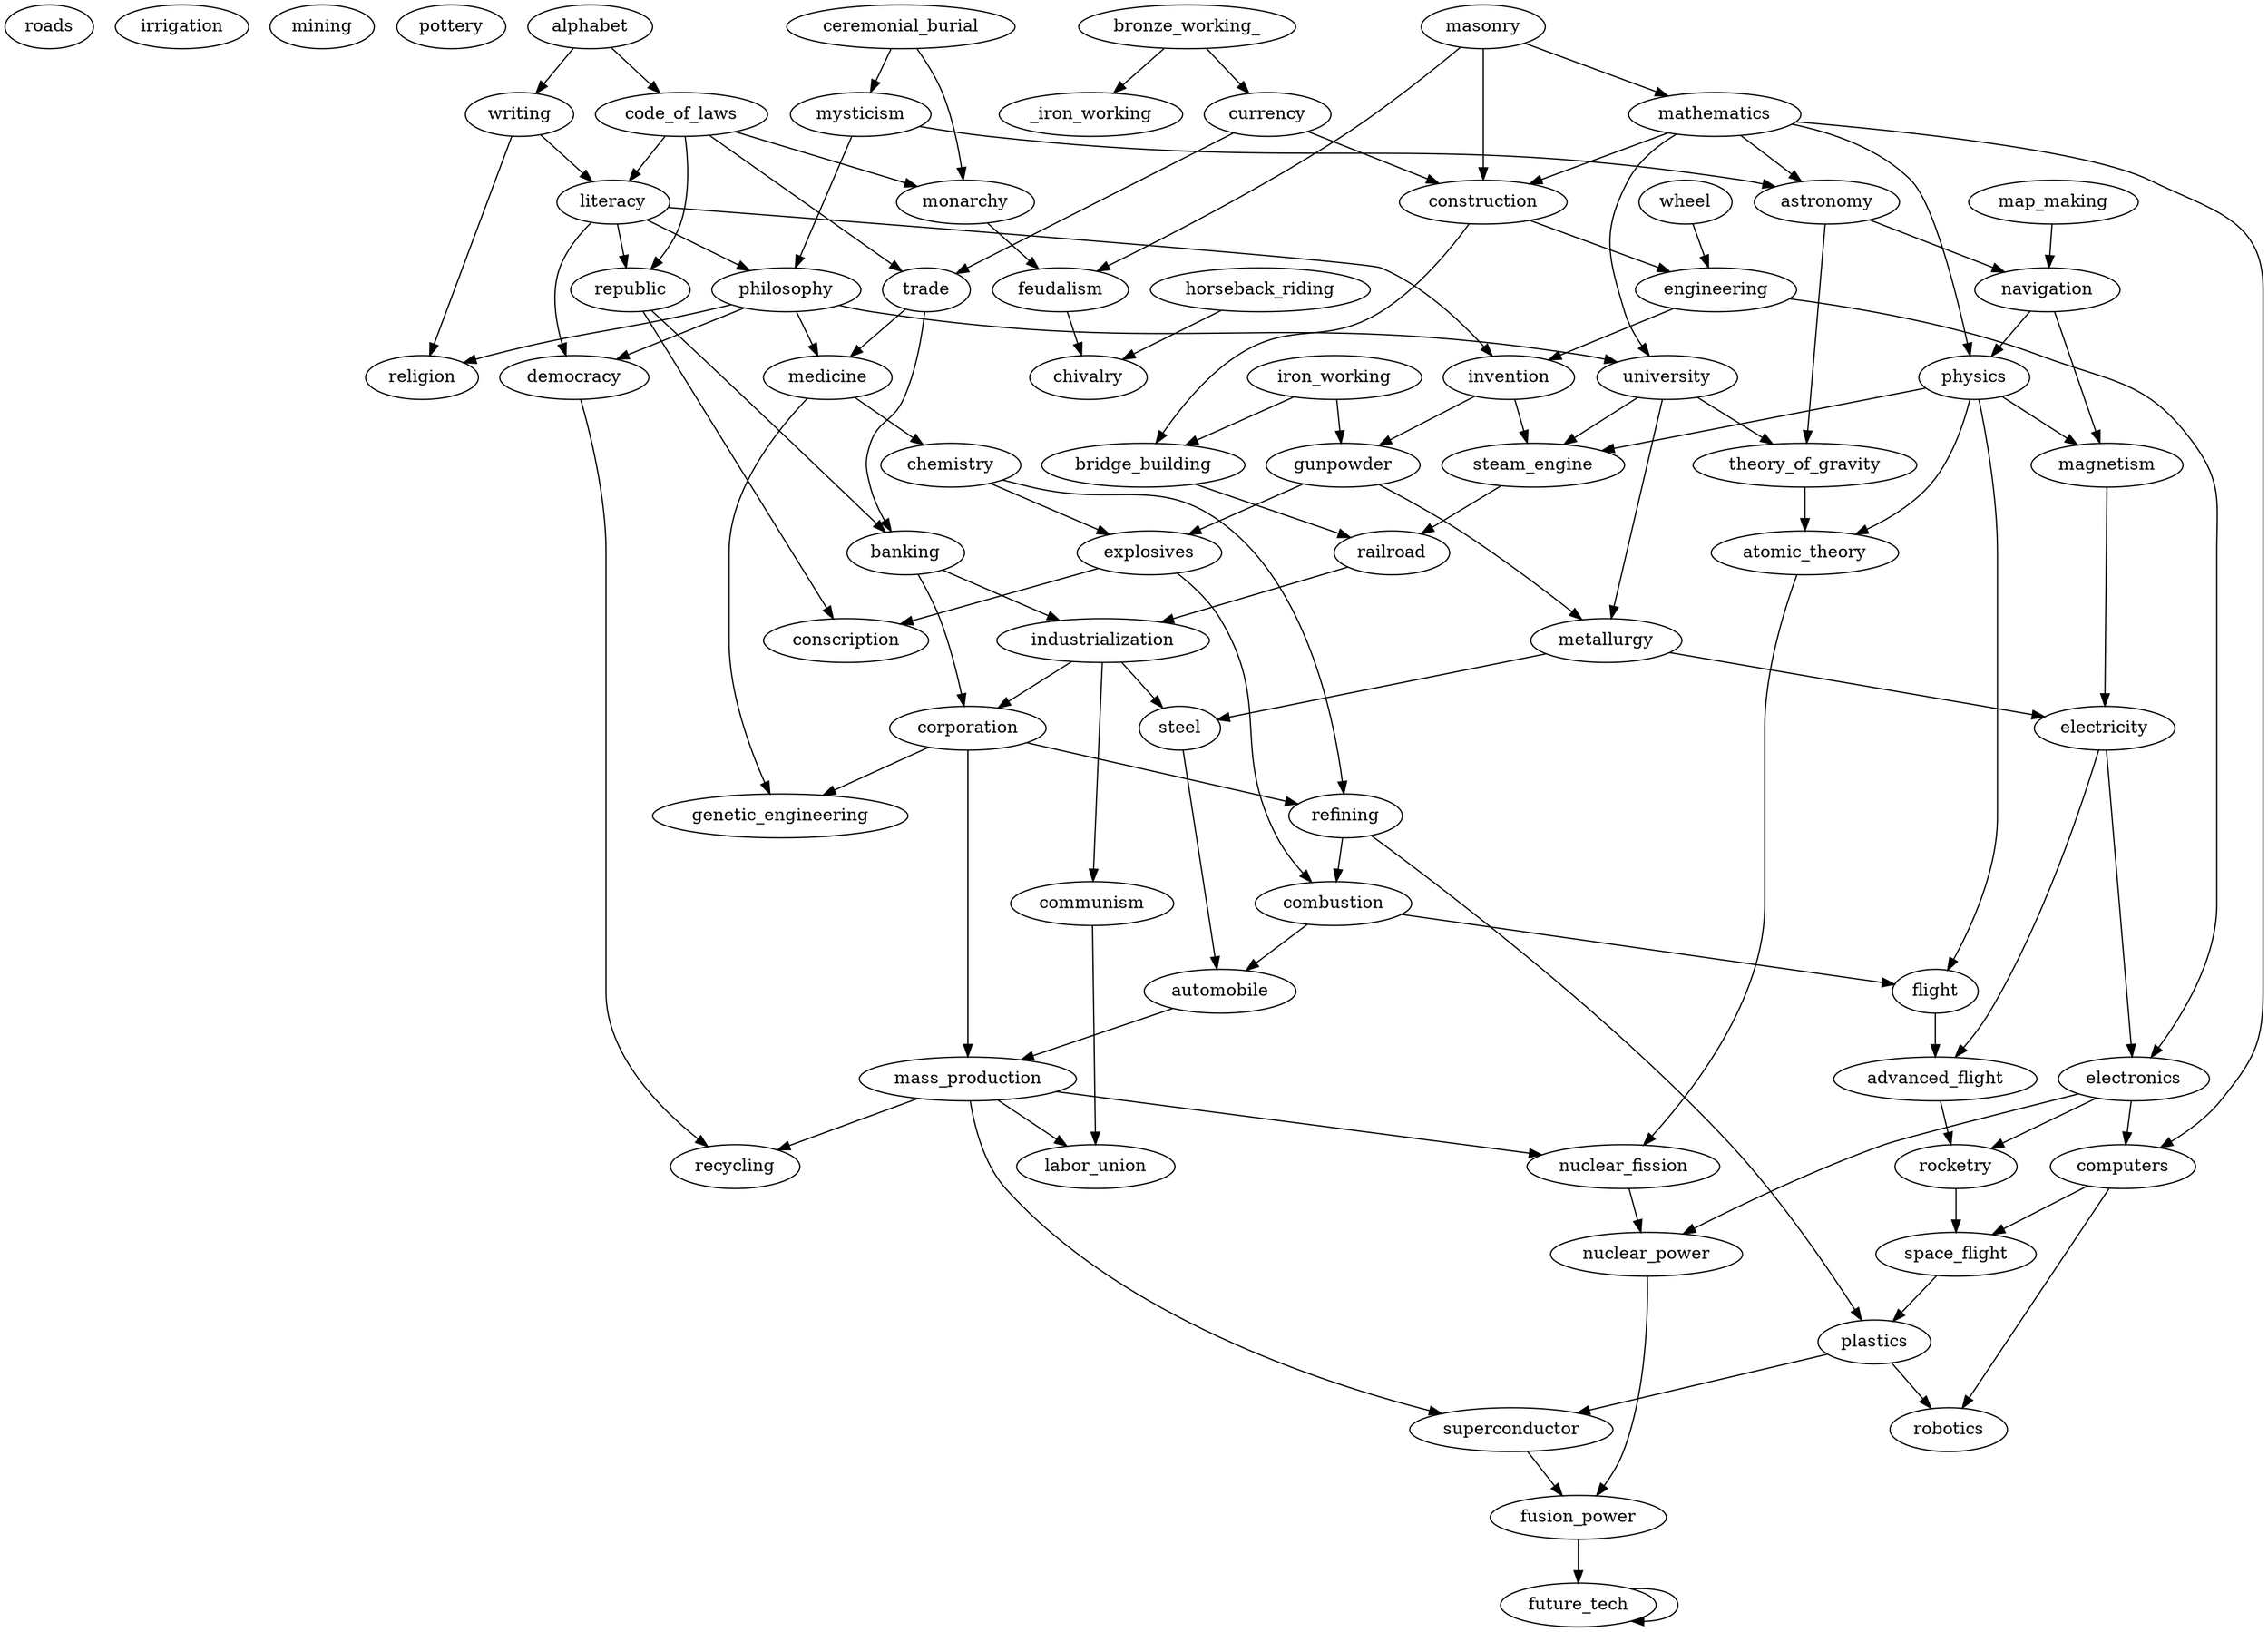 digraph civ1 {
    roads;
    irrigation;
    mining;
    pottery;
    bridge_building;
    bronze_working_     -> {currency;_iron_working};
    alphabet            -> {writing; code_of_laws};
    advanced_flight     -> {rocketry};
    astronomy           -> {theory_of_gravity; navigation};
    atomic_theory       -> {nuclear_fission};
    automobile          -> {mass_production};
    banking             -> {industrialization; corporation};
     bridge_building  -> {railroad};
    ceremonial_burial   -> {mysticism; monarchy};
    chemistry           -> {explosives; refining};
    chivalry            -> {};
    code_of_laws        -> {trade; republic; literacy; monarchy};
    combustion          -> {flight; automobile};
    communism           -> {labor_union};
    computers           -> {space_flight; robotics};
    conscription        -> {};
    construction        -> {engineering; bridge_building};
    corporation         -> {genetic_engineering; mass_production; refining};
    currency            -> {trade; construction};
    democracy           -> {recycling};
    electricity         -> {electronics; advanced_flight};
    electronics         -> {computers; rocketry; nuclear_power};
    engineering         -> {invention; electronics};
    explosives          -> {combustion; conscription};
    feudalism           -> {chivalry};
    flight              -> {advanced_flight};
    fusion_power        -> {future_tech};
    future_tech         -> {future_tech};
    genetic_engineering -> {};
    gunpowder           -> {metallurgy; explosives};
    horseback_riding    -> {chivalry};
    industrialization   -> {corporation; communism; steel};
    invention           -> {steam_engine; gunpowder};
    iron_working        -> {bridge_building; gunpowder};
    labor_union         -> {};
    literacy            -> {philosophy; republic; democracy; invention};
    magnetism           -> {electricity};
    map_making          -> {navigation};
    masonry             -> {construction; mathematics; feudalism};
    mass_production     -> {labor_union; nuclear_fission; superconductor; recycling};
    mathematics         -> {physics; astronomy; construction; computers; university};
    medicine            -> {genetic_engineering; chemistry};
    metallurgy          -> {steel; electricity};
    monarchy            -> {feudalism};
    mysticism           -> {astronomy; philosophy};
    navigation          -> {physics; magnetism};
    nuclear_fission     -> {nuclear_power};
    nuclear_power       -> {fusion_power};
    philosophy          -> {democracy; medicine; religion; university};
    physics             -> {atomic_theory; steam_engine; magnetism; flight};
    plastics            -> {superconductor; robotics};
    railroad            -> {industrialization};
    recycling           -> {};
    refining            -> {combustion; plastics};
    religion            -> {};
    republic            -> {banking; conscription};
    robotics            -> {};
    rocketry            -> {space_flight};
    space_flight        -> {plastics};
    steam_engine        -> {railroad};
    steel               -> {automobile};
    superconductor      -> {fusion_power};
    theory_of_gravity   -> {atomic_theory};
    trade               -> {banking; medicine};
    university          -> {steam_engine; metallurgy; theory_of_gravity};
    wheel               -> {engineering};
    writing             -> {literacy; religion};
}
